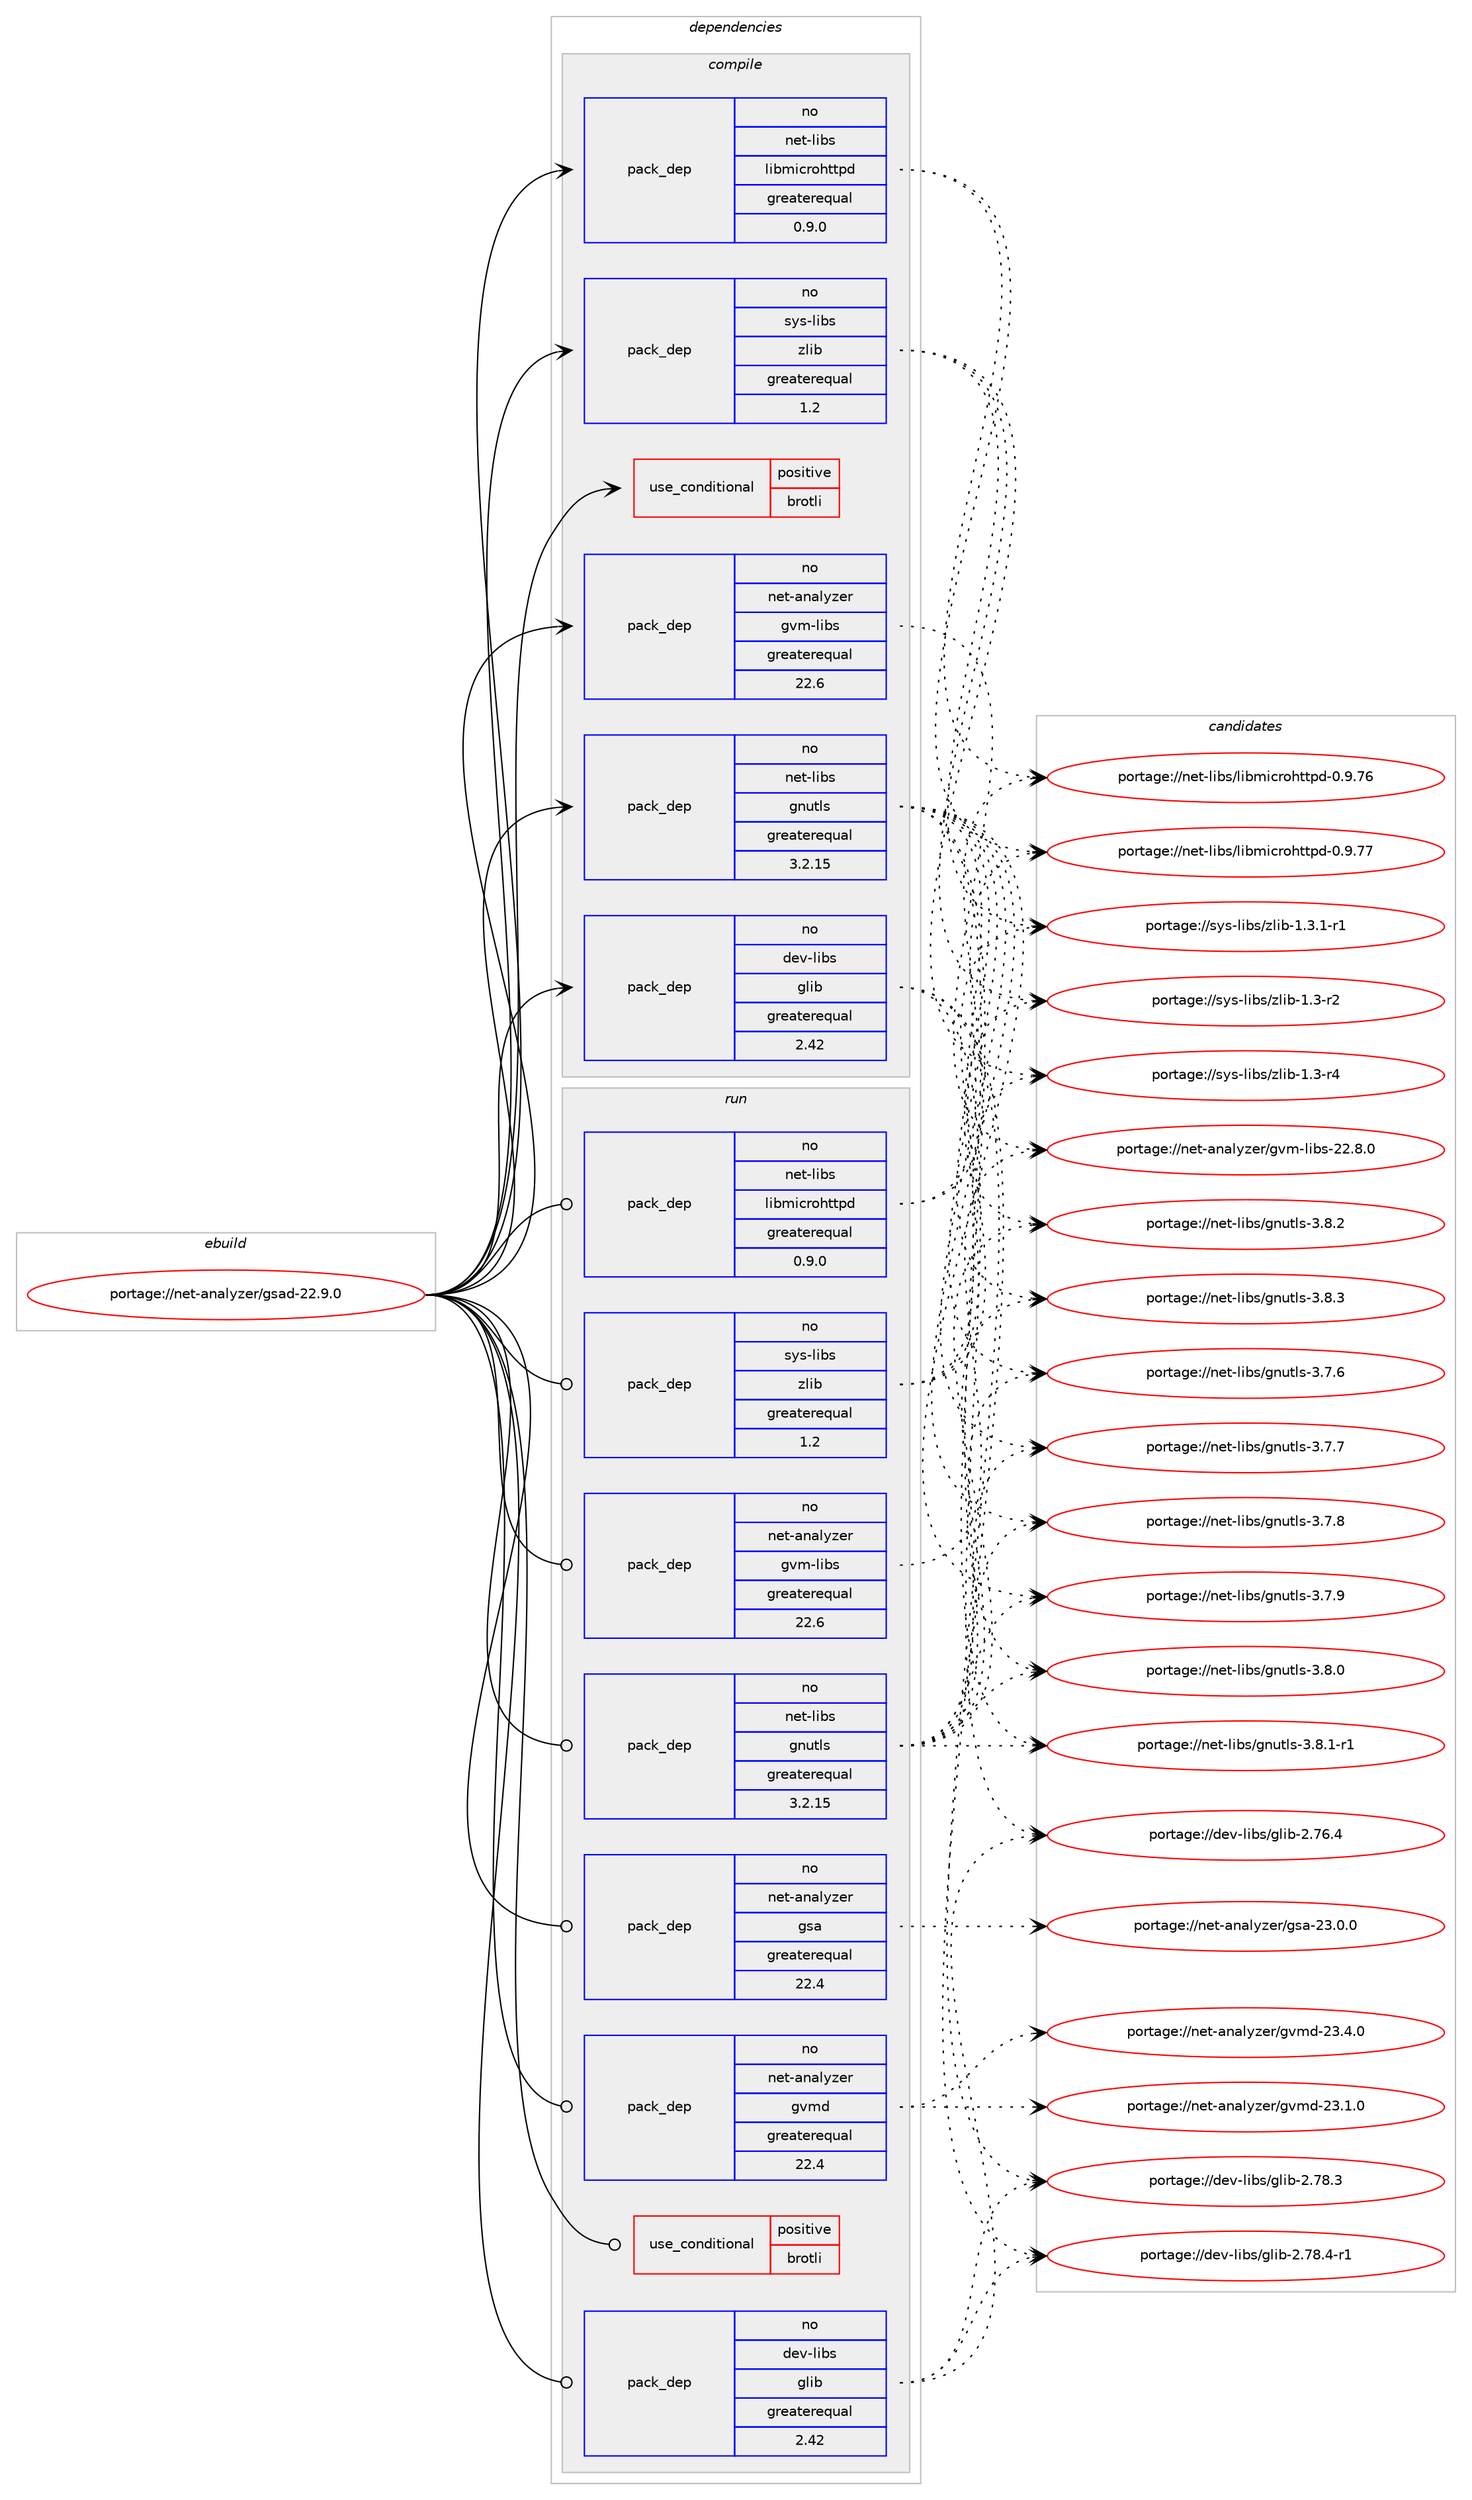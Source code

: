 digraph prolog {

# *************
# Graph options
# *************

newrank=true;
concentrate=true;
compound=true;
graph [rankdir=LR,fontname=Helvetica,fontsize=10,ranksep=1.5];#, ranksep=2.5, nodesep=0.2];
edge  [arrowhead=vee];
node  [fontname=Helvetica,fontsize=10];

# **********
# The ebuild
# **********

subgraph cluster_leftcol {
color=gray;
rank=same;
label=<<i>ebuild</i>>;
id [label="portage://net-analyzer/gsad-22.9.0", color=red, width=4, href="../net-analyzer/gsad-22.9.0.svg"];
}

# ****************
# The dependencies
# ****************

subgraph cluster_midcol {
color=gray;
label=<<i>dependencies</i>>;
subgraph cluster_compile {
fillcolor="#eeeeee";
style=filled;
label=<<i>compile</i>>;
subgraph cond58 {
dependency77 [label=<<TABLE BORDER="0" CELLBORDER="1" CELLSPACING="0" CELLPADDING="4"><TR><TD ROWSPAN="3" CELLPADDING="10">use_conditional</TD></TR><TR><TD>positive</TD></TR><TR><TD>brotli</TD></TR></TABLE>>, shape=none, color=red];
# *** BEGIN UNKNOWN DEPENDENCY TYPE (TODO) ***
# dependency77 -> package_dependency(portage://net-analyzer/gsad-22.9.0,install,no,app-arch,brotli,none,[,,],[],[])
# *** END UNKNOWN DEPENDENCY TYPE (TODO) ***

}
id:e -> dependency77:w [weight=20,style="solid",arrowhead="vee"];
# *** BEGIN UNKNOWN DEPENDENCY TYPE (TODO) ***
# id -> package_dependency(portage://net-analyzer/gsad-22.9.0,install,no,acct-user,gvm,none,[,,],[],[])
# *** END UNKNOWN DEPENDENCY TYPE (TODO) ***

subgraph pack20 {
dependency78 [label=<<TABLE BORDER="0" CELLBORDER="1" CELLSPACING="0" CELLPADDING="4" WIDTH="220"><TR><TD ROWSPAN="6" CELLPADDING="30">pack_dep</TD></TR><TR><TD WIDTH="110">no</TD></TR><TR><TD>dev-libs</TD></TR><TR><TD>glib</TD></TR><TR><TD>greaterequal</TD></TR><TR><TD>2.42</TD></TR></TABLE>>, shape=none, color=blue];
}
id:e -> dependency78:w [weight=20,style="solid",arrowhead="vee"];
# *** BEGIN UNKNOWN DEPENDENCY TYPE (TODO) ***
# id -> package_dependency(portage://net-analyzer/gsad-22.9.0,install,no,dev-libs,libgcrypt,none,[,,],[slot(0),equal],[])
# *** END UNKNOWN DEPENDENCY TYPE (TODO) ***

# *** BEGIN UNKNOWN DEPENDENCY TYPE (TODO) ***
# id -> package_dependency(portage://net-analyzer/gsad-22.9.0,install,no,dev-libs,libxml2,none,[,,],[slot(2)],[])
# *** END UNKNOWN DEPENDENCY TYPE (TODO) ***

subgraph pack21 {
dependency79 [label=<<TABLE BORDER="0" CELLBORDER="1" CELLSPACING="0" CELLPADDING="4" WIDTH="220"><TR><TD ROWSPAN="6" CELLPADDING="30">pack_dep</TD></TR><TR><TD WIDTH="110">no</TD></TR><TR><TD>net-analyzer</TD></TR><TR><TD>gvm-libs</TD></TR><TR><TD>greaterequal</TD></TR><TR><TD>22.6</TD></TR></TABLE>>, shape=none, color=blue];
}
id:e -> dependency79:w [weight=20,style="solid",arrowhead="vee"];
subgraph pack22 {
dependency80 [label=<<TABLE BORDER="0" CELLBORDER="1" CELLSPACING="0" CELLPADDING="4" WIDTH="220"><TR><TD ROWSPAN="6" CELLPADDING="30">pack_dep</TD></TR><TR><TD WIDTH="110">no</TD></TR><TR><TD>net-libs</TD></TR><TR><TD>gnutls</TD></TR><TR><TD>greaterequal</TD></TR><TR><TD>3.2.15</TD></TR></TABLE>>, shape=none, color=blue];
}
id:e -> dependency80:w [weight=20,style="solid",arrowhead="vee"];
subgraph pack23 {
dependency81 [label=<<TABLE BORDER="0" CELLBORDER="1" CELLSPACING="0" CELLPADDING="4" WIDTH="220"><TR><TD ROWSPAN="6" CELLPADDING="30">pack_dep</TD></TR><TR><TD WIDTH="110">no</TD></TR><TR><TD>net-libs</TD></TR><TR><TD>libmicrohttpd</TD></TR><TR><TD>greaterequal</TD></TR><TR><TD>0.9.0</TD></TR></TABLE>>, shape=none, color=blue];
}
id:e -> dependency81:w [weight=20,style="solid",arrowhead="vee"];
subgraph pack24 {
dependency82 [label=<<TABLE BORDER="0" CELLBORDER="1" CELLSPACING="0" CELLPADDING="4" WIDTH="220"><TR><TD ROWSPAN="6" CELLPADDING="30">pack_dep</TD></TR><TR><TD WIDTH="110">no</TD></TR><TR><TD>sys-libs</TD></TR><TR><TD>zlib</TD></TR><TR><TD>greaterequal</TD></TR><TR><TD>1.2</TD></TR></TABLE>>, shape=none, color=blue];
}
id:e -> dependency82:w [weight=20,style="solid",arrowhead="vee"];
}
subgraph cluster_compileandrun {
fillcolor="#eeeeee";
style=filled;
label=<<i>compile and run</i>>;
}
subgraph cluster_run {
fillcolor="#eeeeee";
style=filled;
label=<<i>run</i>>;
subgraph cond59 {
dependency83 [label=<<TABLE BORDER="0" CELLBORDER="1" CELLSPACING="0" CELLPADDING="4"><TR><TD ROWSPAN="3" CELLPADDING="10">use_conditional</TD></TR><TR><TD>positive</TD></TR><TR><TD>brotli</TD></TR></TABLE>>, shape=none, color=red];
# *** BEGIN UNKNOWN DEPENDENCY TYPE (TODO) ***
# dependency83 -> package_dependency(portage://net-analyzer/gsad-22.9.0,run,no,app-arch,brotli,none,[,,],[],[])
# *** END UNKNOWN DEPENDENCY TYPE (TODO) ***

}
id:e -> dependency83:w [weight=20,style="solid",arrowhead="odot"];
# *** BEGIN UNKNOWN DEPENDENCY TYPE (TODO) ***
# id -> package_dependency(portage://net-analyzer/gsad-22.9.0,run,no,acct-user,gvm,none,[,,],[],[])
# *** END UNKNOWN DEPENDENCY TYPE (TODO) ***

subgraph pack25 {
dependency84 [label=<<TABLE BORDER="0" CELLBORDER="1" CELLSPACING="0" CELLPADDING="4" WIDTH="220"><TR><TD ROWSPAN="6" CELLPADDING="30">pack_dep</TD></TR><TR><TD WIDTH="110">no</TD></TR><TR><TD>dev-libs</TD></TR><TR><TD>glib</TD></TR><TR><TD>greaterequal</TD></TR><TR><TD>2.42</TD></TR></TABLE>>, shape=none, color=blue];
}
id:e -> dependency84:w [weight=20,style="solid",arrowhead="odot"];
# *** BEGIN UNKNOWN DEPENDENCY TYPE (TODO) ***
# id -> package_dependency(portage://net-analyzer/gsad-22.9.0,run,no,dev-libs,libgcrypt,none,[,,],[slot(0),equal],[])
# *** END UNKNOWN DEPENDENCY TYPE (TODO) ***

# *** BEGIN UNKNOWN DEPENDENCY TYPE (TODO) ***
# id -> package_dependency(portage://net-analyzer/gsad-22.9.0,run,no,dev-libs,libxml2,none,[,,],[slot(2)],[])
# *** END UNKNOWN DEPENDENCY TYPE (TODO) ***

subgraph pack26 {
dependency85 [label=<<TABLE BORDER="0" CELLBORDER="1" CELLSPACING="0" CELLPADDING="4" WIDTH="220"><TR><TD ROWSPAN="6" CELLPADDING="30">pack_dep</TD></TR><TR><TD WIDTH="110">no</TD></TR><TR><TD>net-analyzer</TD></TR><TR><TD>gsa</TD></TR><TR><TD>greaterequal</TD></TR><TR><TD>22.4</TD></TR></TABLE>>, shape=none, color=blue];
}
id:e -> dependency85:w [weight=20,style="solid",arrowhead="odot"];
subgraph pack27 {
dependency86 [label=<<TABLE BORDER="0" CELLBORDER="1" CELLSPACING="0" CELLPADDING="4" WIDTH="220"><TR><TD ROWSPAN="6" CELLPADDING="30">pack_dep</TD></TR><TR><TD WIDTH="110">no</TD></TR><TR><TD>net-analyzer</TD></TR><TR><TD>gvm-libs</TD></TR><TR><TD>greaterequal</TD></TR><TR><TD>22.6</TD></TR></TABLE>>, shape=none, color=blue];
}
id:e -> dependency86:w [weight=20,style="solid",arrowhead="odot"];
subgraph pack28 {
dependency87 [label=<<TABLE BORDER="0" CELLBORDER="1" CELLSPACING="0" CELLPADDING="4" WIDTH="220"><TR><TD ROWSPAN="6" CELLPADDING="30">pack_dep</TD></TR><TR><TD WIDTH="110">no</TD></TR><TR><TD>net-analyzer</TD></TR><TR><TD>gvmd</TD></TR><TR><TD>greaterequal</TD></TR><TR><TD>22.4</TD></TR></TABLE>>, shape=none, color=blue];
}
id:e -> dependency87:w [weight=20,style="solid",arrowhead="odot"];
# *** BEGIN UNKNOWN DEPENDENCY TYPE (TODO) ***
# id -> package_dependency(portage://net-analyzer/gsad-22.9.0,run,no,net-analyzer,ospd-openvas,none,[,,],[],[])
# *** END UNKNOWN DEPENDENCY TYPE (TODO) ***

subgraph pack29 {
dependency88 [label=<<TABLE BORDER="0" CELLBORDER="1" CELLSPACING="0" CELLPADDING="4" WIDTH="220"><TR><TD ROWSPAN="6" CELLPADDING="30">pack_dep</TD></TR><TR><TD WIDTH="110">no</TD></TR><TR><TD>net-libs</TD></TR><TR><TD>gnutls</TD></TR><TR><TD>greaterequal</TD></TR><TR><TD>3.2.15</TD></TR></TABLE>>, shape=none, color=blue];
}
id:e -> dependency88:w [weight=20,style="solid",arrowhead="odot"];
subgraph pack30 {
dependency89 [label=<<TABLE BORDER="0" CELLBORDER="1" CELLSPACING="0" CELLPADDING="4" WIDTH="220"><TR><TD ROWSPAN="6" CELLPADDING="30">pack_dep</TD></TR><TR><TD WIDTH="110">no</TD></TR><TR><TD>net-libs</TD></TR><TR><TD>libmicrohttpd</TD></TR><TR><TD>greaterequal</TD></TR><TR><TD>0.9.0</TD></TR></TABLE>>, shape=none, color=blue];
}
id:e -> dependency89:w [weight=20,style="solid",arrowhead="odot"];
subgraph pack31 {
dependency90 [label=<<TABLE BORDER="0" CELLBORDER="1" CELLSPACING="0" CELLPADDING="4" WIDTH="220"><TR><TD ROWSPAN="6" CELLPADDING="30">pack_dep</TD></TR><TR><TD WIDTH="110">no</TD></TR><TR><TD>sys-libs</TD></TR><TR><TD>zlib</TD></TR><TR><TD>greaterequal</TD></TR><TR><TD>1.2</TD></TR></TABLE>>, shape=none, color=blue];
}
id:e -> dependency90:w [weight=20,style="solid",arrowhead="odot"];
}
}

# **************
# The candidates
# **************

subgraph cluster_choices {
rank=same;
color=gray;
label=<<i>candidates</i>>;

subgraph choice20 {
color=black;
nodesep=1;
choice1001011184510810598115471031081059845504655544652 [label="portage://dev-libs/glib-2.76.4", color=red, width=4,href="../dev-libs/glib-2.76.4.svg"];
choice1001011184510810598115471031081059845504655564651 [label="portage://dev-libs/glib-2.78.3", color=red, width=4,href="../dev-libs/glib-2.78.3.svg"];
choice10010111845108105981154710310810598455046555646524511449 [label="portage://dev-libs/glib-2.78.4-r1", color=red, width=4,href="../dev-libs/glib-2.78.4-r1.svg"];
dependency78:e -> choice1001011184510810598115471031081059845504655544652:w [style=dotted,weight="100"];
dependency78:e -> choice1001011184510810598115471031081059845504655564651:w [style=dotted,weight="100"];
dependency78:e -> choice10010111845108105981154710310810598455046555646524511449:w [style=dotted,weight="100"];
}
subgraph choice21 {
color=black;
nodesep=1;
choice11010111645971109710812112210111447103118109451081059811545505046564648 [label="portage://net-analyzer/gvm-libs-22.8.0", color=red, width=4,href="../net-analyzer/gvm-libs-22.8.0.svg"];
dependency79:e -> choice11010111645971109710812112210111447103118109451081059811545505046564648:w [style=dotted,weight="100"];
}
subgraph choice22 {
color=black;
nodesep=1;
choice110101116451081059811547103110117116108115455146554654 [label="portage://net-libs/gnutls-3.7.6", color=red, width=4,href="../net-libs/gnutls-3.7.6.svg"];
choice110101116451081059811547103110117116108115455146554655 [label="portage://net-libs/gnutls-3.7.7", color=red, width=4,href="../net-libs/gnutls-3.7.7.svg"];
choice110101116451081059811547103110117116108115455146554656 [label="portage://net-libs/gnutls-3.7.8", color=red, width=4,href="../net-libs/gnutls-3.7.8.svg"];
choice110101116451081059811547103110117116108115455146554657 [label="portage://net-libs/gnutls-3.7.9", color=red, width=4,href="../net-libs/gnutls-3.7.9.svg"];
choice110101116451081059811547103110117116108115455146564648 [label="portage://net-libs/gnutls-3.8.0", color=red, width=4,href="../net-libs/gnutls-3.8.0.svg"];
choice1101011164510810598115471031101171161081154551465646494511449 [label="portage://net-libs/gnutls-3.8.1-r1", color=red, width=4,href="../net-libs/gnutls-3.8.1-r1.svg"];
choice110101116451081059811547103110117116108115455146564650 [label="portage://net-libs/gnutls-3.8.2", color=red, width=4,href="../net-libs/gnutls-3.8.2.svg"];
choice110101116451081059811547103110117116108115455146564651 [label="portage://net-libs/gnutls-3.8.3", color=red, width=4,href="../net-libs/gnutls-3.8.3.svg"];
dependency80:e -> choice110101116451081059811547103110117116108115455146554654:w [style=dotted,weight="100"];
dependency80:e -> choice110101116451081059811547103110117116108115455146554655:w [style=dotted,weight="100"];
dependency80:e -> choice110101116451081059811547103110117116108115455146554656:w [style=dotted,weight="100"];
dependency80:e -> choice110101116451081059811547103110117116108115455146554657:w [style=dotted,weight="100"];
dependency80:e -> choice110101116451081059811547103110117116108115455146564648:w [style=dotted,weight="100"];
dependency80:e -> choice1101011164510810598115471031101171161081154551465646494511449:w [style=dotted,weight="100"];
dependency80:e -> choice110101116451081059811547103110117116108115455146564650:w [style=dotted,weight="100"];
dependency80:e -> choice110101116451081059811547103110117116108115455146564651:w [style=dotted,weight="100"];
}
subgraph choice23 {
color=black;
nodesep=1;
choice110101116451081059811547108105981091059911411110411611611210045484657465554 [label="portage://net-libs/libmicrohttpd-0.9.76", color=red, width=4,href="../net-libs/libmicrohttpd-0.9.76.svg"];
choice110101116451081059811547108105981091059911411110411611611210045484657465555 [label="portage://net-libs/libmicrohttpd-0.9.77", color=red, width=4,href="../net-libs/libmicrohttpd-0.9.77.svg"];
dependency81:e -> choice110101116451081059811547108105981091059911411110411611611210045484657465554:w [style=dotted,weight="100"];
dependency81:e -> choice110101116451081059811547108105981091059911411110411611611210045484657465555:w [style=dotted,weight="100"];
}
subgraph choice24 {
color=black;
nodesep=1;
choice11512111545108105981154712210810598454946514511450 [label="portage://sys-libs/zlib-1.3-r2", color=red, width=4,href="../sys-libs/zlib-1.3-r2.svg"];
choice11512111545108105981154712210810598454946514511452 [label="portage://sys-libs/zlib-1.3-r4", color=red, width=4,href="../sys-libs/zlib-1.3-r4.svg"];
choice115121115451081059811547122108105984549465146494511449 [label="portage://sys-libs/zlib-1.3.1-r1", color=red, width=4,href="../sys-libs/zlib-1.3.1-r1.svg"];
dependency82:e -> choice11512111545108105981154712210810598454946514511450:w [style=dotted,weight="100"];
dependency82:e -> choice11512111545108105981154712210810598454946514511452:w [style=dotted,weight="100"];
dependency82:e -> choice115121115451081059811547122108105984549465146494511449:w [style=dotted,weight="100"];
}
subgraph choice25 {
color=black;
nodesep=1;
choice1001011184510810598115471031081059845504655544652 [label="portage://dev-libs/glib-2.76.4", color=red, width=4,href="../dev-libs/glib-2.76.4.svg"];
choice1001011184510810598115471031081059845504655564651 [label="portage://dev-libs/glib-2.78.3", color=red, width=4,href="../dev-libs/glib-2.78.3.svg"];
choice10010111845108105981154710310810598455046555646524511449 [label="portage://dev-libs/glib-2.78.4-r1", color=red, width=4,href="../dev-libs/glib-2.78.4-r1.svg"];
dependency84:e -> choice1001011184510810598115471031081059845504655544652:w [style=dotted,weight="100"];
dependency84:e -> choice1001011184510810598115471031081059845504655564651:w [style=dotted,weight="100"];
dependency84:e -> choice10010111845108105981154710310810598455046555646524511449:w [style=dotted,weight="100"];
}
subgraph choice26 {
color=black;
nodesep=1;
choice110101116459711097108121122101114471031159745505146484648 [label="portage://net-analyzer/gsa-23.0.0", color=red, width=4,href="../net-analyzer/gsa-23.0.0.svg"];
dependency85:e -> choice110101116459711097108121122101114471031159745505146484648:w [style=dotted,weight="100"];
}
subgraph choice27 {
color=black;
nodesep=1;
choice11010111645971109710812112210111447103118109451081059811545505046564648 [label="portage://net-analyzer/gvm-libs-22.8.0", color=red, width=4,href="../net-analyzer/gvm-libs-22.8.0.svg"];
dependency86:e -> choice11010111645971109710812112210111447103118109451081059811545505046564648:w [style=dotted,weight="100"];
}
subgraph choice28 {
color=black;
nodesep=1;
choice1101011164597110971081211221011144710311810910045505146494648 [label="portage://net-analyzer/gvmd-23.1.0", color=red, width=4,href="../net-analyzer/gvmd-23.1.0.svg"];
choice1101011164597110971081211221011144710311810910045505146524648 [label="portage://net-analyzer/gvmd-23.4.0", color=red, width=4,href="../net-analyzer/gvmd-23.4.0.svg"];
dependency87:e -> choice1101011164597110971081211221011144710311810910045505146494648:w [style=dotted,weight="100"];
dependency87:e -> choice1101011164597110971081211221011144710311810910045505146524648:w [style=dotted,weight="100"];
}
subgraph choice29 {
color=black;
nodesep=1;
choice110101116451081059811547103110117116108115455146554654 [label="portage://net-libs/gnutls-3.7.6", color=red, width=4,href="../net-libs/gnutls-3.7.6.svg"];
choice110101116451081059811547103110117116108115455146554655 [label="portage://net-libs/gnutls-3.7.7", color=red, width=4,href="../net-libs/gnutls-3.7.7.svg"];
choice110101116451081059811547103110117116108115455146554656 [label="portage://net-libs/gnutls-3.7.8", color=red, width=4,href="../net-libs/gnutls-3.7.8.svg"];
choice110101116451081059811547103110117116108115455146554657 [label="portage://net-libs/gnutls-3.7.9", color=red, width=4,href="../net-libs/gnutls-3.7.9.svg"];
choice110101116451081059811547103110117116108115455146564648 [label="portage://net-libs/gnutls-3.8.0", color=red, width=4,href="../net-libs/gnutls-3.8.0.svg"];
choice1101011164510810598115471031101171161081154551465646494511449 [label="portage://net-libs/gnutls-3.8.1-r1", color=red, width=4,href="../net-libs/gnutls-3.8.1-r1.svg"];
choice110101116451081059811547103110117116108115455146564650 [label="portage://net-libs/gnutls-3.8.2", color=red, width=4,href="../net-libs/gnutls-3.8.2.svg"];
choice110101116451081059811547103110117116108115455146564651 [label="portage://net-libs/gnutls-3.8.3", color=red, width=4,href="../net-libs/gnutls-3.8.3.svg"];
dependency88:e -> choice110101116451081059811547103110117116108115455146554654:w [style=dotted,weight="100"];
dependency88:e -> choice110101116451081059811547103110117116108115455146554655:w [style=dotted,weight="100"];
dependency88:e -> choice110101116451081059811547103110117116108115455146554656:w [style=dotted,weight="100"];
dependency88:e -> choice110101116451081059811547103110117116108115455146554657:w [style=dotted,weight="100"];
dependency88:e -> choice110101116451081059811547103110117116108115455146564648:w [style=dotted,weight="100"];
dependency88:e -> choice1101011164510810598115471031101171161081154551465646494511449:w [style=dotted,weight="100"];
dependency88:e -> choice110101116451081059811547103110117116108115455146564650:w [style=dotted,weight="100"];
dependency88:e -> choice110101116451081059811547103110117116108115455146564651:w [style=dotted,weight="100"];
}
subgraph choice30 {
color=black;
nodesep=1;
choice110101116451081059811547108105981091059911411110411611611210045484657465554 [label="portage://net-libs/libmicrohttpd-0.9.76", color=red, width=4,href="../net-libs/libmicrohttpd-0.9.76.svg"];
choice110101116451081059811547108105981091059911411110411611611210045484657465555 [label="portage://net-libs/libmicrohttpd-0.9.77", color=red, width=4,href="../net-libs/libmicrohttpd-0.9.77.svg"];
dependency89:e -> choice110101116451081059811547108105981091059911411110411611611210045484657465554:w [style=dotted,weight="100"];
dependency89:e -> choice110101116451081059811547108105981091059911411110411611611210045484657465555:w [style=dotted,weight="100"];
}
subgraph choice31 {
color=black;
nodesep=1;
choice11512111545108105981154712210810598454946514511450 [label="portage://sys-libs/zlib-1.3-r2", color=red, width=4,href="../sys-libs/zlib-1.3-r2.svg"];
choice11512111545108105981154712210810598454946514511452 [label="portage://sys-libs/zlib-1.3-r4", color=red, width=4,href="../sys-libs/zlib-1.3-r4.svg"];
choice115121115451081059811547122108105984549465146494511449 [label="portage://sys-libs/zlib-1.3.1-r1", color=red, width=4,href="../sys-libs/zlib-1.3.1-r1.svg"];
dependency90:e -> choice11512111545108105981154712210810598454946514511450:w [style=dotted,weight="100"];
dependency90:e -> choice11512111545108105981154712210810598454946514511452:w [style=dotted,weight="100"];
dependency90:e -> choice115121115451081059811547122108105984549465146494511449:w [style=dotted,weight="100"];
}
}

}
